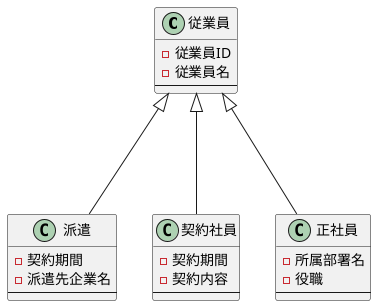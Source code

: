 @startuml 演習3-1
class 従業員 {
- 従業員ID
- 従業員名
---
}
class 派遣 {
- 契約期間
- 派遣先企業名
---
}
class 契約社員 {
- 契約期間
- 契約内容
---
}
class 正社員 {
- 所属部署名
- 役職
---
}
従業員 <|--down- 派遣
従業員 <|--down- 契約社員
従業員 <|--down- 正社員
@enduml